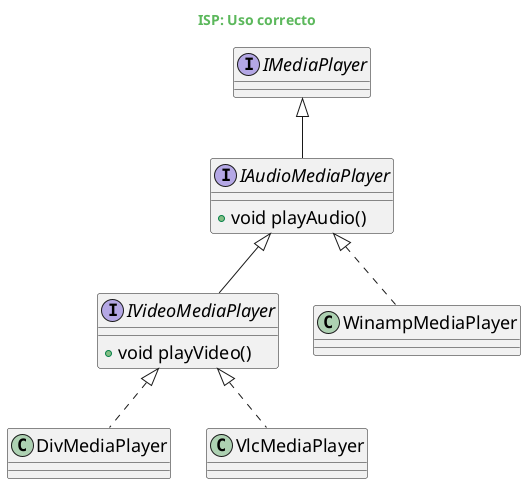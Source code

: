 @startuml
skinparam backgroundcolor transparent
skinparam classFontSize 18
skinparam noteFontSize 18
skinparam arrowFontSize 18
skinparam classAttributeFontSize 18

skinparam titleFontColor #5cb85c

Title ISP: Uso correcto

interface IMediaPlayer

interface IAudioMediaPlayer extends IMediaPlayer{
    + void playAudio()
}

interface IVideoMediaPlayer extends IAudioMediaPlayer{
    + void playVideo()
}

class DivMediaPlayer implements IVideoMediaPlayer
class VlcMediaPlayer implements IVideoMediaPlayer
class WinampMediaPlayer implements IAudioMediaPlayer

@enduml